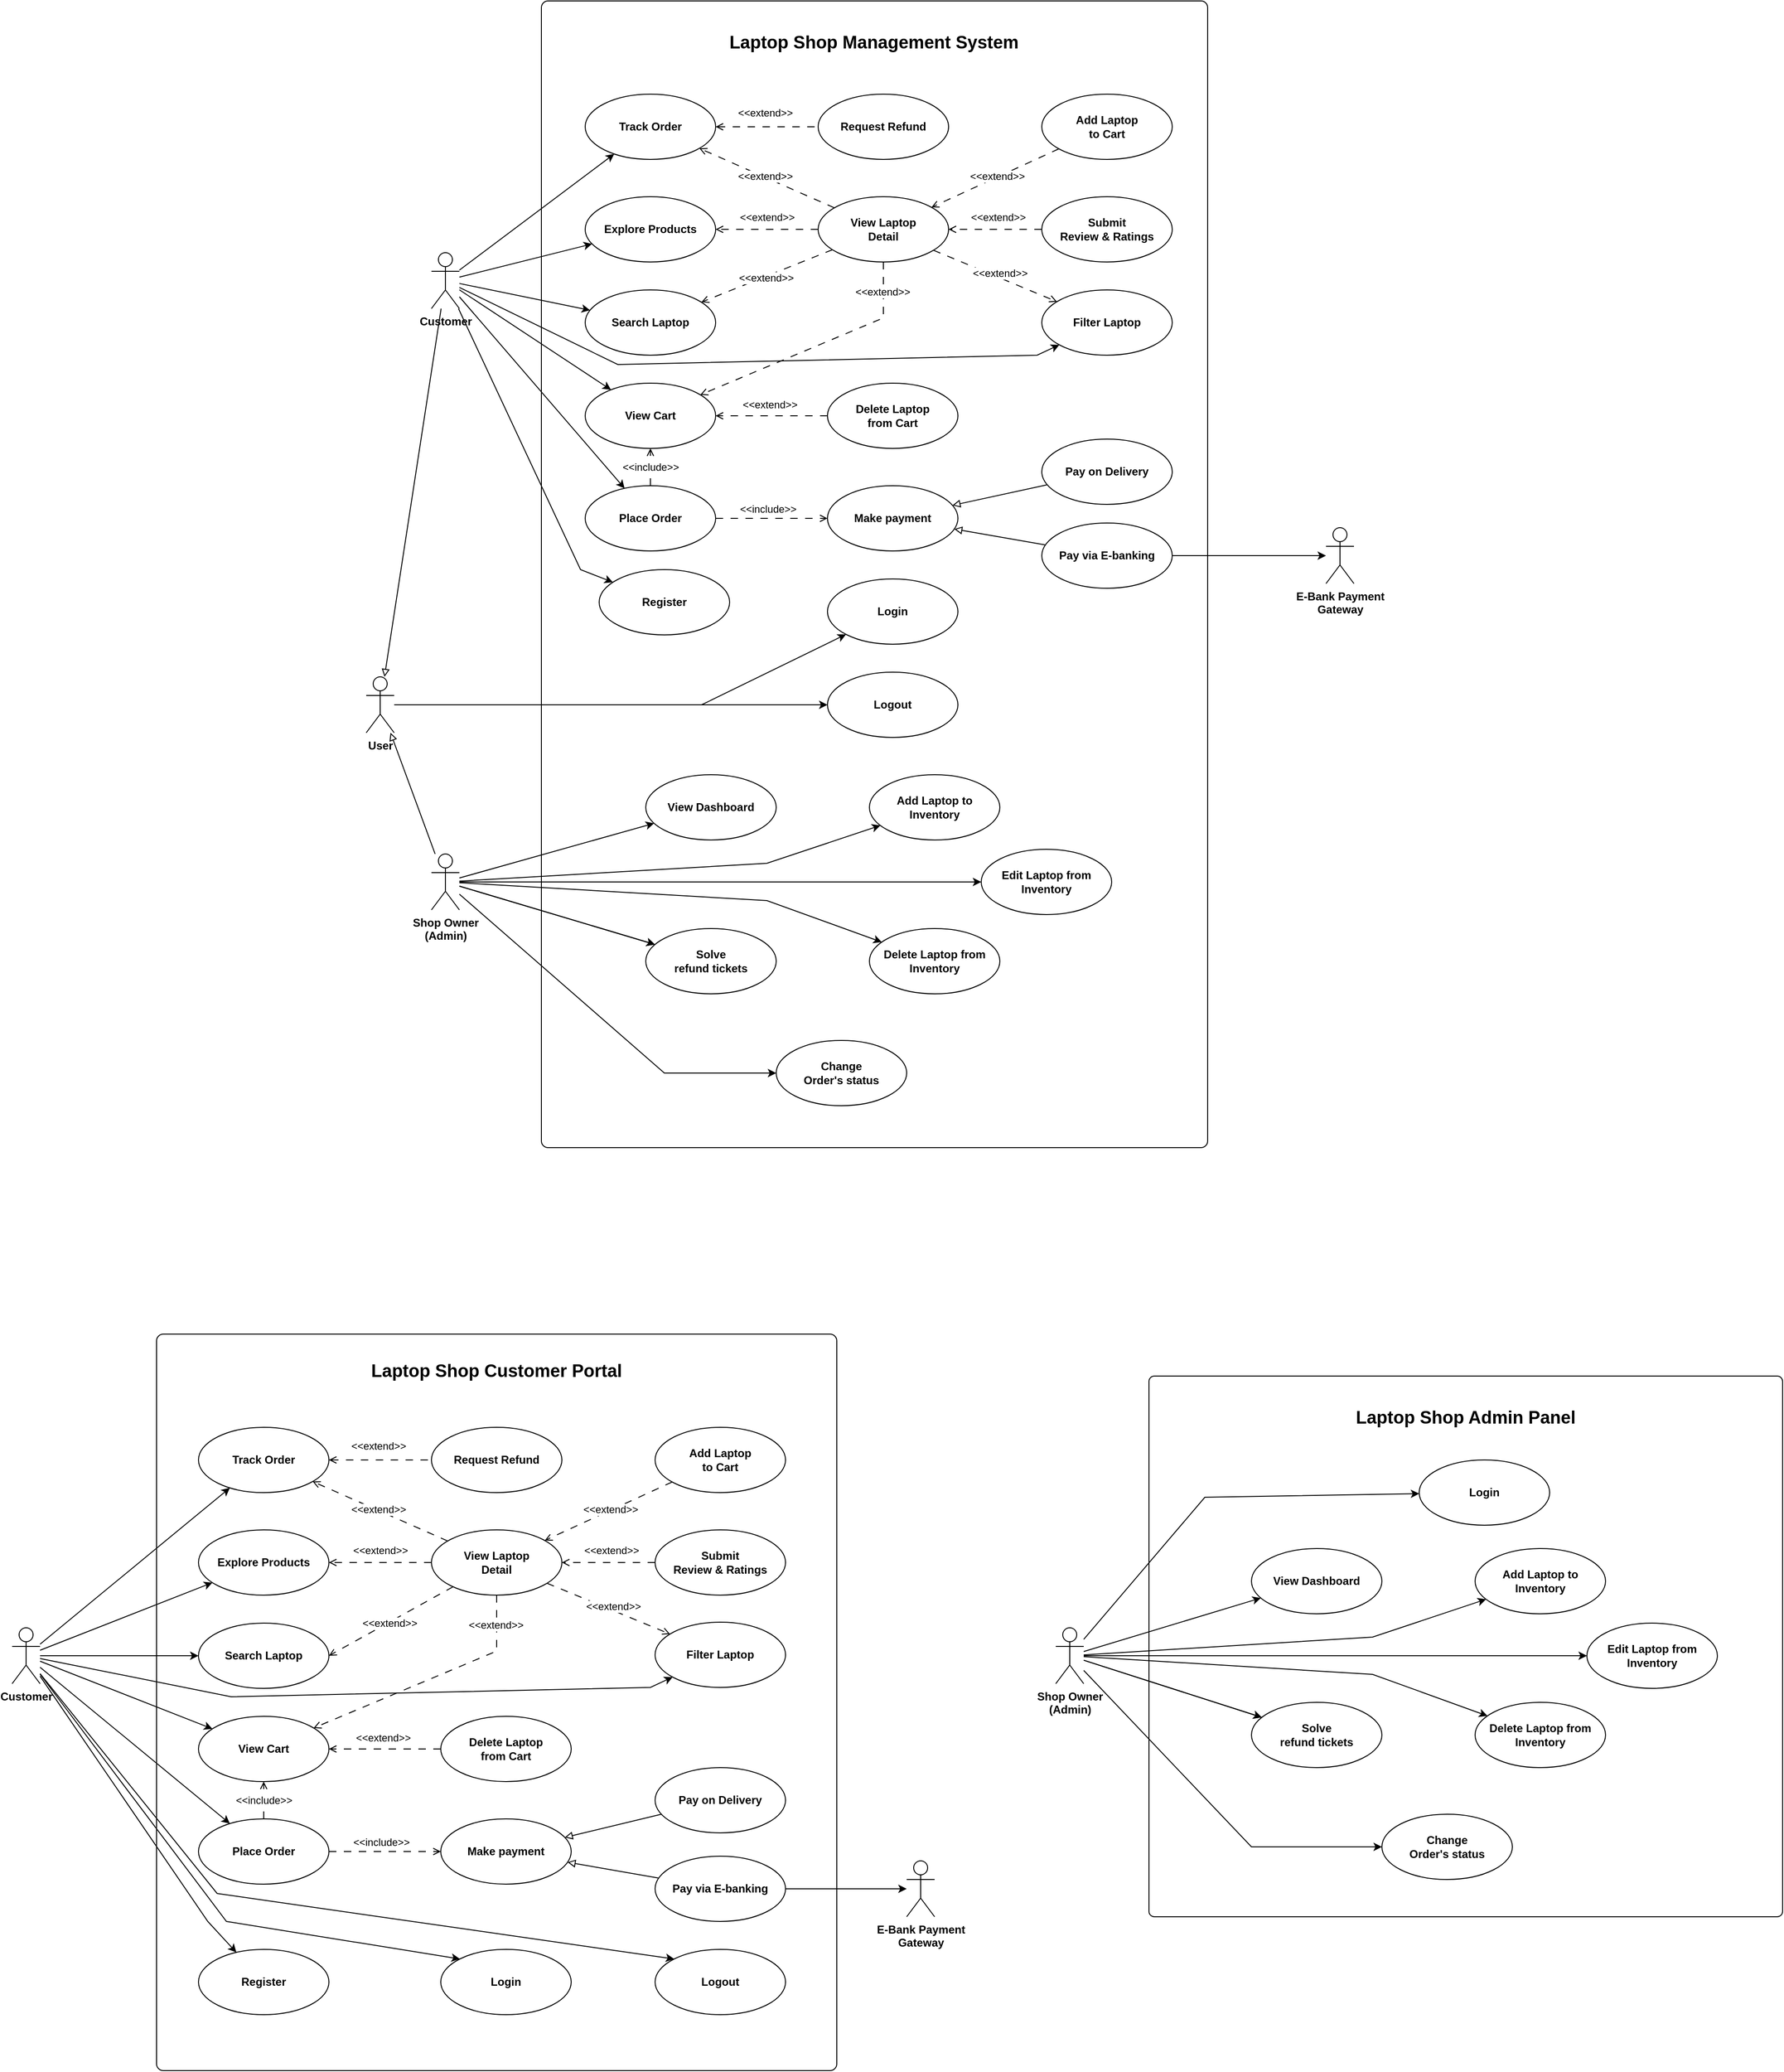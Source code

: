 <mxfile version="27.1.1">
  <diagram name="Page-1" id="epp6MeICnpgugjpacMf2">
    <mxGraphModel dx="2400" dy="1620" grid="1" gridSize="10" guides="1" tooltips="1" connect="1" arrows="1" fold="1" page="1" pageScale="1" pageWidth="850" pageHeight="1100" math="0" shadow="0">
      <root>
        <mxCell id="0" />
        <mxCell id="1" parent="0" />
        <mxCell id="AUuvuJSWGTRibqquBpfd-69" value="" style="rounded=1;whiteSpace=wrap;html=1;arcSize=1;" parent="1" vertex="1">
          <mxGeometry x="918" y="100" width="715" height="1230" as="geometry" />
        </mxCell>
        <mxCell id="AUuvuJSWGTRibqquBpfd-8" value="&lt;div&gt;Explore Products&lt;/div&gt;" style="ellipse;whiteSpace=wrap;html=1;fontStyle=1" parent="1" vertex="1">
          <mxGeometry x="965" y="310" width="140" height="70" as="geometry" />
        </mxCell>
        <mxCell id="AUuvuJSWGTRibqquBpfd-9" value="&lt;div&gt;Search Laptop&lt;/div&gt;" style="ellipse;whiteSpace=wrap;html=1;fontStyle=1" parent="1" vertex="1">
          <mxGeometry x="965" y="410" width="140" height="70" as="geometry" />
        </mxCell>
        <mxCell id="AUuvuJSWGTRibqquBpfd-10" value="&lt;div&gt;View Cart&lt;/div&gt;" style="ellipse;whiteSpace=wrap;html=1;fontStyle=1" parent="1" vertex="1">
          <mxGeometry x="965" y="510" width="140" height="70" as="geometry" />
        </mxCell>
        <mxCell id="AUuvuJSWGTRibqquBpfd-37" style="rounded=0;orthogonalLoop=1;jettySize=auto;html=1;dashed=1;dashPattern=8 8;endArrow=open;endFill=0;" parent="1" source="AUuvuJSWGTRibqquBpfd-11" target="AUuvuJSWGTRibqquBpfd-10" edge="1">
          <mxGeometry relative="1" as="geometry">
            <Array as="points" />
          </mxGeometry>
        </mxCell>
        <mxCell id="AUuvuJSWGTRibqquBpfd-38" value="&amp;lt;&amp;lt;include&amp;gt;&amp;gt;" style="edgeLabel;html=1;align=center;verticalAlign=middle;resizable=0;points=[];" parent="AUuvuJSWGTRibqquBpfd-37" connectable="0" vertex="1">
          <mxGeometry x="-0.104" relative="1" as="geometry">
            <mxPoint y="-2" as="offset" />
          </mxGeometry>
        </mxCell>
        <mxCell id="rnq4UpqXoWUUg5CZDZno-6" style="edgeStyle=orthogonalEdgeStyle;rounded=0;orthogonalLoop=1;jettySize=auto;html=1;endArrow=open;endFill=0;dashed=1;dashPattern=8 8;" parent="1" source="AUuvuJSWGTRibqquBpfd-11" target="rnq4UpqXoWUUg5CZDZno-5" edge="1">
          <mxGeometry relative="1" as="geometry" />
        </mxCell>
        <mxCell id="rnq4UpqXoWUUg5CZDZno-7" value="&amp;lt;&amp;lt;include&amp;gt;&amp;gt;" style="edgeLabel;html=1;align=center;verticalAlign=middle;resizable=0;points=[];" parent="rnq4UpqXoWUUg5CZDZno-6" vertex="1" connectable="0">
          <mxGeometry x="-0.177" y="-3" relative="1" as="geometry">
            <mxPoint x="6" y="-13" as="offset" />
          </mxGeometry>
        </mxCell>
        <mxCell id="AUuvuJSWGTRibqquBpfd-11" value="Place Order" style="ellipse;whiteSpace=wrap;html=1;fontStyle=1" parent="1" vertex="1">
          <mxGeometry x="965" y="620" width="140" height="70" as="geometry" />
        </mxCell>
        <mxCell id="L0Vu2dLtuKGxXNF1MH6C-1" style="rounded=0;orthogonalLoop=1;jettySize=auto;html=1;endArrow=none;endFill=0;dashed=1;dashPattern=8 8;startArrow=open;startFill=0;" parent="1" source="AUuvuJSWGTRibqquBpfd-12" target="AUuvuJSWGTRibqquBpfd-15" edge="1">
          <mxGeometry relative="1" as="geometry" />
        </mxCell>
        <mxCell id="L0Vu2dLtuKGxXNF1MH6C-2" value="&amp;lt;&amp;lt;extend&amp;gt;&amp;gt;" style="edgeLabel;html=1;align=center;verticalAlign=middle;resizable=0;points=[];" parent="L0Vu2dLtuKGxXNF1MH6C-1" connectable="0" vertex="1">
          <mxGeometry x="-0.035" y="1" relative="1" as="geometry">
            <mxPoint y="-14" as="offset" />
          </mxGeometry>
        </mxCell>
        <mxCell id="AUuvuJSWGTRibqquBpfd-12" value="Track Order" style="ellipse;whiteSpace=wrap;html=1;fontStyle=1" parent="1" vertex="1">
          <mxGeometry x="965" y="200" width="140" height="70" as="geometry" />
        </mxCell>
        <mxCell id="AUuvuJSWGTRibqquBpfd-26" style="rounded=0;orthogonalLoop=1;jettySize=auto;html=1;" parent="1" source="AUuvuJSWGTRibqquBpfd-14" target="AUuvuJSWGTRibqquBpfd-8" edge="1">
          <mxGeometry relative="1" as="geometry" />
        </mxCell>
        <mxCell id="AUuvuJSWGTRibqquBpfd-27" style="rounded=0;orthogonalLoop=1;jettySize=auto;html=1;" parent="1" source="AUuvuJSWGTRibqquBpfd-14" target="AUuvuJSWGTRibqquBpfd-9" edge="1">
          <mxGeometry relative="1" as="geometry" />
        </mxCell>
        <mxCell id="AUuvuJSWGTRibqquBpfd-28" style="rounded=0;orthogonalLoop=1;jettySize=auto;html=1;" parent="1" source="AUuvuJSWGTRibqquBpfd-14" target="AUuvuJSWGTRibqquBpfd-10" edge="1">
          <mxGeometry relative="1" as="geometry">
            <mxPoint x="805" y="580" as="sourcePoint" />
          </mxGeometry>
        </mxCell>
        <mxCell id="AUuvuJSWGTRibqquBpfd-29" style="rounded=0;orthogonalLoop=1;jettySize=auto;html=1;" parent="1" source="AUuvuJSWGTRibqquBpfd-14" target="AUuvuJSWGTRibqquBpfd-12" edge="1">
          <mxGeometry relative="1" as="geometry" />
        </mxCell>
        <mxCell id="AUuvuJSWGTRibqquBpfd-34" style="rounded=0;orthogonalLoop=1;jettySize=auto;html=1;" parent="1" source="AUuvuJSWGTRibqquBpfd-14" target="AUuvuJSWGTRibqquBpfd-11" edge="1">
          <mxGeometry relative="1" as="geometry" />
        </mxCell>
        <mxCell id="Xy2YOfLfvF2AmTld56GU-25" style="rounded=0;orthogonalLoop=1;jettySize=auto;html=1;endArrow=block;endFill=0;" parent="1" source="AUuvuJSWGTRibqquBpfd-14" target="Xy2YOfLfvF2AmTld56GU-20" edge="1">
          <mxGeometry relative="1" as="geometry">
            <mxPoint x="750" y="724" as="targetPoint" />
          </mxGeometry>
        </mxCell>
        <mxCell id="Ml2OsK-UlSKUIhV8GZh7-4" style="rounded=0;orthogonalLoop=1;jettySize=auto;html=1;" parent="1" source="AUuvuJSWGTRibqquBpfd-14" target="Ml2OsK-UlSKUIhV8GZh7-3" edge="1">
          <mxGeometry relative="1" as="geometry">
            <Array as="points">
              <mxPoint x="1000" y="490" />
              <mxPoint x="1450" y="480" />
            </Array>
          </mxGeometry>
        </mxCell>
        <mxCell id="wD6fBDxOJR3Nq4SUzXhT-2" style="rounded=0;orthogonalLoop=1;jettySize=auto;html=1;" parent="1" source="AUuvuJSWGTRibqquBpfd-14" target="wD6fBDxOJR3Nq4SUzXhT-1" edge="1">
          <mxGeometry relative="1" as="geometry">
            <Array as="points">
              <mxPoint x="960" y="710" />
            </Array>
          </mxGeometry>
        </mxCell>
        <mxCell id="AUuvuJSWGTRibqquBpfd-14" value="&lt;b&gt;Customer&lt;/b&gt;" style="shape=umlActor;verticalLabelPosition=bottom;verticalAlign=top;html=1;outlineConnect=0;" parent="1" vertex="1">
          <mxGeometry x="800" y="370" width="30" height="60" as="geometry" />
        </mxCell>
        <mxCell id="AUuvuJSWGTRibqquBpfd-15" value="Request Refund" style="ellipse;whiteSpace=wrap;html=1;fontStyle=1" parent="1" vertex="1">
          <mxGeometry x="1215" y="200" width="140" height="70" as="geometry" />
        </mxCell>
        <mxCell id="AUuvuJSWGTRibqquBpfd-17" value="&lt;div&gt;Login&lt;/div&gt;" style="ellipse;whiteSpace=wrap;html=1;fontStyle=1" parent="1" vertex="1">
          <mxGeometry x="1225" y="720" width="140" height="70" as="geometry" />
        </mxCell>
        <mxCell id="AUuvuJSWGTRibqquBpfd-72" value="&lt;strong data-end=&quot;346&quot; data-start=&quot;313&quot;&gt;Laptop Shop Management System&lt;/strong&gt;" style="text;html=1;align=center;verticalAlign=middle;whiteSpace=wrap;rounded=0;fontStyle=1;fontSize=19;" parent="1" vertex="1">
          <mxGeometry x="1080" y="130" width="390" height="30" as="geometry" />
        </mxCell>
        <mxCell id="omvg_EmETwAM50VuNWnh-7" style="edgeStyle=none;curved=1;rounded=0;orthogonalLoop=1;jettySize=auto;html=1;exitX=0.5;exitY=0;exitDx=0;exitDy=0;fontSize=12;startSize=8;endSize=8;" parent="1" edge="1">
          <mxGeometry relative="1" as="geometry">
            <mxPoint x="1525" y="510" as="sourcePoint" />
            <mxPoint x="1525" y="510" as="targetPoint" />
          </mxGeometry>
        </mxCell>
        <mxCell id="L0Vu2dLtuKGxXNF1MH6C-13" style="rounded=0;orthogonalLoop=1;jettySize=auto;html=1;dashed=1;dashPattern=8 8;endArrow=open;endFill=0;" parent="1" source="L0Vu2dLtuKGxXNF1MH6C-12" target="AUuvuJSWGTRibqquBpfd-8" edge="1">
          <mxGeometry relative="1" as="geometry" />
        </mxCell>
        <mxCell id="L0Vu2dLtuKGxXNF1MH6C-15" value="&amp;lt;&amp;lt;extend&amp;gt;&amp;gt;" style="edgeLabel;html=1;align=center;verticalAlign=middle;resizable=0;points=[];" parent="L0Vu2dLtuKGxXNF1MH6C-13" connectable="0" vertex="1">
          <mxGeometry x="0.03" y="3" relative="1" as="geometry">
            <mxPoint x="1" y="-16" as="offset" />
          </mxGeometry>
        </mxCell>
        <mxCell id="L0Vu2dLtuKGxXNF1MH6C-14" style="rounded=0;orthogonalLoop=1;jettySize=auto;html=1;dashed=1;dashPattern=8 8;endArrow=open;endFill=0;" parent="1" source="L0Vu2dLtuKGxXNF1MH6C-12" target="AUuvuJSWGTRibqquBpfd-9" edge="1">
          <mxGeometry relative="1" as="geometry">
            <mxPoint x="1105" y="445" as="targetPoint" />
          </mxGeometry>
        </mxCell>
        <mxCell id="L0Vu2dLtuKGxXNF1MH6C-17" value="&amp;lt;&amp;lt;extend&amp;gt;&amp;gt;" style="edgeLabel;html=1;align=center;verticalAlign=middle;resizable=0;points=[];" parent="L0Vu2dLtuKGxXNF1MH6C-14" connectable="0" vertex="1">
          <mxGeometry x="-0.039" y="-7" relative="1" as="geometry">
            <mxPoint x="-1" y="9" as="offset" />
          </mxGeometry>
        </mxCell>
        <mxCell id="wX9qZOOwwHoZyqsNYJGV-17" style="rounded=0;orthogonalLoop=1;jettySize=auto;html=1;dashed=1;dashPattern=8 8;endArrow=open;endFill=0;" parent="1" source="L0Vu2dLtuKGxXNF1MH6C-12" target="AUuvuJSWGTRibqquBpfd-10" edge="1">
          <mxGeometry relative="1" as="geometry">
            <Array as="points">
              <mxPoint x="1285" y="440" />
            </Array>
          </mxGeometry>
        </mxCell>
        <mxCell id="wX9qZOOwwHoZyqsNYJGV-18" value="&amp;lt;&amp;lt;extend&amp;gt;&amp;gt;" style="edgeLabel;html=1;align=center;verticalAlign=middle;resizable=0;points=[];" parent="wX9qZOOwwHoZyqsNYJGV-17" vertex="1" connectable="0">
          <mxGeometry x="-0.723" y="-1" relative="1" as="geometry">
            <mxPoint y="-6" as="offset" />
          </mxGeometry>
        </mxCell>
        <mxCell id="wX9qZOOwwHoZyqsNYJGV-19" style="rounded=0;orthogonalLoop=1;jettySize=auto;html=1;dashed=1;dashPattern=8 8;endArrow=open;endFill=0;" parent="1" source="L0Vu2dLtuKGxXNF1MH6C-12" target="AUuvuJSWGTRibqquBpfd-12" edge="1">
          <mxGeometry relative="1" as="geometry" />
        </mxCell>
        <mxCell id="wX9qZOOwwHoZyqsNYJGV-20" value="&amp;lt;&amp;lt;extend&amp;gt;&amp;gt;" style="edgeLabel;html=1;align=center;verticalAlign=middle;resizable=0;points=[];" parent="wX9qZOOwwHoZyqsNYJGV-19" vertex="1" connectable="0">
          <mxGeometry x="0.113" relative="1" as="geometry">
            <mxPoint x="6" y="1" as="offset" />
          </mxGeometry>
        </mxCell>
        <mxCell id="Ml2OsK-UlSKUIhV8GZh7-5" style="rounded=0;orthogonalLoop=1;jettySize=auto;html=1;dashed=1;dashPattern=8 8;endArrow=open;endFill=0;" parent="1" source="L0Vu2dLtuKGxXNF1MH6C-12" target="Ml2OsK-UlSKUIhV8GZh7-3" edge="1">
          <mxGeometry relative="1" as="geometry" />
        </mxCell>
        <mxCell id="Ml2OsK-UlSKUIhV8GZh7-6" value="&amp;lt;&amp;lt;extend&amp;gt;&amp;gt;" style="edgeLabel;html=1;align=center;verticalAlign=middle;resizable=0;points=[];" parent="Ml2OsK-UlSKUIhV8GZh7-5" vertex="1" connectable="0">
          <mxGeometry x="-0.149" y="-1" relative="1" as="geometry">
            <mxPoint x="15" as="offset" />
          </mxGeometry>
        </mxCell>
        <mxCell id="L0Vu2dLtuKGxXNF1MH6C-12" value="&lt;div&gt;View Laptop&lt;/div&gt;&lt;div&gt;Detail&lt;/div&gt;" style="ellipse;whiteSpace=wrap;html=1;fontStyle=1" parent="1" vertex="1">
          <mxGeometry x="1215" y="310" width="140" height="70" as="geometry" />
        </mxCell>
        <mxCell id="L0Vu2dLtuKGxXNF1MH6C-19" style="rounded=0;orthogonalLoop=1;jettySize=auto;html=1;dashed=1;dashPattern=8 8;endArrow=open;endFill=0;" parent="1" source="L0Vu2dLtuKGxXNF1MH6C-18" target="L0Vu2dLtuKGxXNF1MH6C-12" edge="1">
          <mxGeometry relative="1" as="geometry" />
        </mxCell>
        <mxCell id="L0Vu2dLtuKGxXNF1MH6C-20" value="&lt;div&gt;&amp;lt;&amp;lt;extend&amp;gt;&amp;gt;&lt;/div&gt;" style="edgeLabel;html=1;align=center;verticalAlign=middle;resizable=0;points=[];" parent="L0Vu2dLtuKGxXNF1MH6C-19" connectable="0" vertex="1">
          <mxGeometry x="-0.054" y="-1" relative="1" as="geometry">
            <mxPoint y="-12" as="offset" />
          </mxGeometry>
        </mxCell>
        <mxCell id="L0Vu2dLtuKGxXNF1MH6C-18" value="&lt;div&gt;Submit&lt;/div&gt;&lt;div&gt;Review &amp;amp; Ratings&lt;/div&gt;" style="ellipse;whiteSpace=wrap;html=1;fontStyle=1" parent="1" vertex="1">
          <mxGeometry x="1455" y="310" width="140" height="70" as="geometry" />
        </mxCell>
        <mxCell id="wX9qZOOwwHoZyqsNYJGV-2" style="rounded=0;orthogonalLoop=1;jettySize=auto;html=1;dashed=1;dashPattern=8 8;endArrow=open;endFill=0;" parent="1" source="wX9qZOOwwHoZyqsNYJGV-1" target="L0Vu2dLtuKGxXNF1MH6C-12" edge="1">
          <mxGeometry relative="1" as="geometry" />
        </mxCell>
        <mxCell id="wX9qZOOwwHoZyqsNYJGV-3" value="&amp;lt;&amp;lt;extend&amp;gt;&amp;gt;" style="edgeLabel;html=1;align=center;verticalAlign=middle;resizable=0;points=[];" parent="wX9qZOOwwHoZyqsNYJGV-2" vertex="1" connectable="0">
          <mxGeometry x="-0.038" y="-1" relative="1" as="geometry">
            <mxPoint as="offset" />
          </mxGeometry>
        </mxCell>
        <mxCell id="wX9qZOOwwHoZyqsNYJGV-1" value="&lt;div&gt;Add Laptop&lt;/div&gt;&lt;div&gt;to Cart&lt;/div&gt;" style="ellipse;whiteSpace=wrap;html=1;fontStyle=1" parent="1" vertex="1">
          <mxGeometry x="1455" y="200" width="140" height="70" as="geometry" />
        </mxCell>
        <mxCell id="wX9qZOOwwHoZyqsNYJGV-5" style="rounded=0;orthogonalLoop=1;jettySize=auto;html=1;dashed=1;dashPattern=8 8;endArrow=open;endFill=0;" parent="1" source="wX9qZOOwwHoZyqsNYJGV-4" target="AUuvuJSWGTRibqquBpfd-10" edge="1">
          <mxGeometry relative="1" as="geometry" />
        </mxCell>
        <mxCell id="wX9qZOOwwHoZyqsNYJGV-8" value="&amp;lt;&amp;lt;extend&amp;gt;&amp;gt;" style="edgeLabel;html=1;align=center;verticalAlign=middle;resizable=0;points=[];" parent="wX9qZOOwwHoZyqsNYJGV-5" vertex="1" connectable="0">
          <mxGeometry x="0.159" y="-1" relative="1" as="geometry">
            <mxPoint x="7" y="-11" as="offset" />
          </mxGeometry>
        </mxCell>
        <mxCell id="wX9qZOOwwHoZyqsNYJGV-4" value="Delete Laptop&lt;div&gt;from Cart&lt;/div&gt;" style="ellipse;whiteSpace=wrap;html=1;fontStyle=1" parent="1" vertex="1">
          <mxGeometry x="1225" y="510" width="140" height="70" as="geometry" />
        </mxCell>
        <mxCell id="Xy2YOfLfvF2AmTld56GU-2" style="rounded=0;orthogonalLoop=1;jettySize=auto;html=1;" parent="1" source="Xy2YOfLfvF2AmTld56GU-9" target="Xy2YOfLfvF2AmTld56GU-11" edge="1">
          <mxGeometry relative="1" as="geometry">
            <Array as="points">
              <mxPoint x="1160" y="1025" />
            </Array>
          </mxGeometry>
        </mxCell>
        <mxCell id="Xy2YOfLfvF2AmTld56GU-3" style="rounded=0;orthogonalLoop=1;jettySize=auto;html=1;" parent="1" source="Xy2YOfLfvF2AmTld56GU-9" target="Xy2YOfLfvF2AmTld56GU-13" edge="1">
          <mxGeometry relative="1" as="geometry" />
        </mxCell>
        <mxCell id="Xy2YOfLfvF2AmTld56GU-4" style="rounded=0;orthogonalLoop=1;jettySize=auto;html=1;" parent="1" source="Xy2YOfLfvF2AmTld56GU-9" target="Xy2YOfLfvF2AmTld56GU-15" edge="1">
          <mxGeometry relative="1" as="geometry" />
        </mxCell>
        <mxCell id="Xy2YOfLfvF2AmTld56GU-5" style="rounded=0;orthogonalLoop=1;jettySize=auto;html=1;" parent="1" source="Xy2YOfLfvF2AmTld56GU-9" target="Xy2YOfLfvF2AmTld56GU-16" edge="1">
          <mxGeometry relative="1" as="geometry" />
        </mxCell>
        <mxCell id="Xy2YOfLfvF2AmTld56GU-6" style="rounded=0;orthogonalLoop=1;jettySize=auto;html=1;" parent="1" source="Xy2YOfLfvF2AmTld56GU-9" target="Xy2YOfLfvF2AmTld56GU-17" edge="1">
          <mxGeometry relative="1" as="geometry">
            <mxPoint x="850" y="1046" as="sourcePoint" />
            <Array as="points">
              <mxPoint x="1160" y="1065" />
            </Array>
          </mxGeometry>
        </mxCell>
        <mxCell id="Xy2YOfLfvF2AmTld56GU-8" style="rounded=0;orthogonalLoop=1;jettySize=auto;html=1;" parent="1" source="Xy2YOfLfvF2AmTld56GU-9" target="Xy2YOfLfvF2AmTld56GU-12" edge="1">
          <mxGeometry relative="1" as="geometry">
            <Array as="points">
              <mxPoint x="1050" y="1250" />
            </Array>
          </mxGeometry>
        </mxCell>
        <mxCell id="Xy2YOfLfvF2AmTld56GU-26" style="rounded=0;orthogonalLoop=1;jettySize=auto;html=1;endArrow=block;endFill=0;" parent="1" source="Xy2YOfLfvF2AmTld56GU-9" target="Xy2YOfLfvF2AmTld56GU-20" edge="1">
          <mxGeometry relative="1" as="geometry" />
        </mxCell>
        <mxCell id="Xy2YOfLfvF2AmTld56GU-9" value="&lt;div&gt;&lt;strong data-end=&quot;55&quot; data-start=&quot;33&quot;&gt;Shop Owner&lt;/strong&gt;&lt;/div&gt;&lt;div&gt;&lt;strong data-end=&quot;55&quot; data-start=&quot;33&quot;&gt;(Admin)&lt;/strong&gt;&lt;/div&gt;" style="shape=umlActor;verticalLabelPosition=bottom;verticalAlign=top;html=1;outlineConnect=0;" parent="1" vertex="1">
          <mxGeometry x="800" y="1015" width="30" height="60" as="geometry" />
        </mxCell>
        <mxCell id="Xy2YOfLfvF2AmTld56GU-11" value="Add Laptop to Inventory" style="ellipse;whiteSpace=wrap;html=1;fontStyle=1" parent="1" vertex="1">
          <mxGeometry x="1270" y="930" width="140" height="70" as="geometry" />
        </mxCell>
        <mxCell id="Xy2YOfLfvF2AmTld56GU-12" value="&lt;div&gt;Change&lt;/div&gt;&lt;div&gt;Order&#39;s status&lt;/div&gt;" style="ellipse;whiteSpace=wrap;html=1;fontStyle=1" parent="1" vertex="1">
          <mxGeometry x="1170" y="1215" width="140" height="70" as="geometry" />
        </mxCell>
        <mxCell id="Xy2YOfLfvF2AmTld56GU-13" value="View Dashboard" style="ellipse;whiteSpace=wrap;html=1;fontStyle=1" parent="1" vertex="1">
          <mxGeometry x="1030" y="930" width="140" height="70" as="geometry" />
        </mxCell>
        <mxCell id="Xy2YOfLfvF2AmTld56GU-14" value="" style="rounded=0;orthogonalLoop=1;jettySize=auto;html=1;" parent="1" source="Xy2YOfLfvF2AmTld56GU-9" target="Xy2YOfLfvF2AmTld56GU-15" edge="1">
          <mxGeometry relative="1" as="geometry">
            <mxPoint x="850" y="1048" as="sourcePoint" />
            <mxPoint x="1196" y="1126" as="targetPoint" />
          </mxGeometry>
        </mxCell>
        <mxCell id="Xy2YOfLfvF2AmTld56GU-15" value="&lt;div&gt;Solve&lt;/div&gt;&lt;div&gt;refund tickets&lt;/div&gt;" style="ellipse;whiteSpace=wrap;html=1;fontStyle=1" parent="1" vertex="1">
          <mxGeometry x="1030" y="1095" width="140" height="70" as="geometry" />
        </mxCell>
        <mxCell id="Xy2YOfLfvF2AmTld56GU-16" value="Edit Laptop from Inventory" style="ellipse;whiteSpace=wrap;html=1;fontStyle=1" parent="1" vertex="1">
          <mxGeometry x="1390" y="1010" width="140" height="70" as="geometry" />
        </mxCell>
        <mxCell id="Xy2YOfLfvF2AmTld56GU-17" value="Delete Laptop from Inventory" style="ellipse;whiteSpace=wrap;html=1;fontStyle=1" parent="1" vertex="1">
          <mxGeometry x="1270" y="1095" width="140" height="70" as="geometry" />
        </mxCell>
        <mxCell id="Xy2YOfLfvF2AmTld56GU-30" style="rounded=0;orthogonalLoop=1;jettySize=auto;html=1;" parent="1" source="Xy2YOfLfvF2AmTld56GU-20" target="AUuvuJSWGTRibqquBpfd-17" edge="1">
          <mxGeometry relative="1" as="geometry">
            <Array as="points">
              <mxPoint x="1090" y="855" />
            </Array>
          </mxGeometry>
        </mxCell>
        <mxCell id="rnq4UpqXoWUUg5CZDZno-4" style="rounded=0;orthogonalLoop=1;jettySize=auto;html=1;" parent="1" source="Xy2YOfLfvF2AmTld56GU-20" target="rnq4UpqXoWUUg5CZDZno-3" edge="1">
          <mxGeometry relative="1" as="geometry">
            <Array as="points" />
          </mxGeometry>
        </mxCell>
        <mxCell id="Xy2YOfLfvF2AmTld56GU-20" value="&lt;b&gt;User&lt;/b&gt;" style="shape=umlActor;verticalLabelPosition=bottom;verticalAlign=top;html=1;outlineConnect=0;" parent="1" vertex="1">
          <mxGeometry x="730" y="825" width="30" height="60" as="geometry" />
        </mxCell>
        <mxCell id="Ml2OsK-UlSKUIhV8GZh7-3" value="Filter Laptop" style="ellipse;whiteSpace=wrap;html=1;fontStyle=1" parent="1" vertex="1">
          <mxGeometry x="1455" y="410" width="140" height="70" as="geometry" />
        </mxCell>
        <mxCell id="wD6fBDxOJR3Nq4SUzXhT-1" value="Register" style="ellipse;whiteSpace=wrap;html=1;fontStyle=1" parent="1" vertex="1">
          <mxGeometry x="980" y="710" width="140" height="70" as="geometry" />
        </mxCell>
        <mxCell id="L0Vu2dLtuKGxXNF1MH6C-61" value="" style="rounded=1;whiteSpace=wrap;html=1;arcSize=1;container=0;" parent="1" vertex="1">
          <mxGeometry x="505" y="1530" width="730" height="790" as="geometry" />
        </mxCell>
        <mxCell id="wX9qZOOwwHoZyqsNYJGV-24" value="&lt;div&gt;Explore Products&lt;/div&gt;" style="ellipse;whiteSpace=wrap;html=1;fontStyle=1;container=0;" parent="1" vertex="1">
          <mxGeometry x="550" y="1740" width="140" height="70" as="geometry" />
        </mxCell>
        <mxCell id="wX9qZOOwwHoZyqsNYJGV-25" value="&lt;div&gt;Search Laptop&lt;/div&gt;" style="ellipse;whiteSpace=wrap;html=1;fontStyle=1;container=0;" parent="1" vertex="1">
          <mxGeometry x="550" y="1840" width="140" height="70" as="geometry" />
        </mxCell>
        <mxCell id="wX9qZOOwwHoZyqsNYJGV-26" value="&lt;div&gt;View Cart&lt;/div&gt;" style="ellipse;whiteSpace=wrap;html=1;fontStyle=1;container=0;" parent="1" vertex="1">
          <mxGeometry x="550" y="1940" width="140" height="70" as="geometry" />
        </mxCell>
        <mxCell id="wX9qZOOwwHoZyqsNYJGV-27" style="rounded=0;orthogonalLoop=1;jettySize=auto;html=1;dashed=1;dashPattern=8 8;endArrow=open;endFill=0;" parent="1" source="wX9qZOOwwHoZyqsNYJGV-29" target="wX9qZOOwwHoZyqsNYJGV-26" edge="1">
          <mxGeometry relative="1" as="geometry">
            <Array as="points" />
          </mxGeometry>
        </mxCell>
        <mxCell id="wX9qZOOwwHoZyqsNYJGV-28" value="&amp;lt;&amp;lt;include&amp;gt;&amp;gt;" style="edgeLabel;html=1;align=center;verticalAlign=middle;resizable=0;points=[];container=0;" parent="wX9qZOOwwHoZyqsNYJGV-27" connectable="0" vertex="1">
          <mxGeometry x="-0.104" relative="1" as="geometry">
            <mxPoint y="-2" as="offset" />
          </mxGeometry>
        </mxCell>
        <mxCell id="wX9qZOOwwHoZyqsNYJGV-29" value="Place Order" style="ellipse;whiteSpace=wrap;html=1;fontStyle=1;container=0;" parent="1" vertex="1">
          <mxGeometry x="550" y="2050" width="140" height="70" as="geometry" />
        </mxCell>
        <mxCell id="wX9qZOOwwHoZyqsNYJGV-30" style="rounded=0;orthogonalLoop=1;jettySize=auto;html=1;endArrow=none;endFill=0;dashed=1;dashPattern=8 8;startArrow=open;startFill=0;" parent="1" source="wX9qZOOwwHoZyqsNYJGV-32" target="wX9qZOOwwHoZyqsNYJGV-40" edge="1">
          <mxGeometry relative="1" as="geometry" />
        </mxCell>
        <mxCell id="wX9qZOOwwHoZyqsNYJGV-31" value="&amp;lt;&amp;lt;extend&amp;gt;&amp;gt;" style="edgeLabel;html=1;align=center;verticalAlign=middle;resizable=0;points=[];container=0;" parent="wX9qZOOwwHoZyqsNYJGV-30" connectable="0" vertex="1">
          <mxGeometry x="-0.035" y="1" relative="1" as="geometry">
            <mxPoint y="-14" as="offset" />
          </mxGeometry>
        </mxCell>
        <mxCell id="wX9qZOOwwHoZyqsNYJGV-32" value="Track Order" style="ellipse;whiteSpace=wrap;html=1;fontStyle=1;container=0;" parent="1" vertex="1">
          <mxGeometry x="550" y="1630" width="140" height="70" as="geometry" />
        </mxCell>
        <mxCell id="wX9qZOOwwHoZyqsNYJGV-33" style="rounded=0;orthogonalLoop=1;jettySize=auto;html=1;entryX=0;entryY=0;entryDx=0;entryDy=0;" parent="1" source="wX9qZOOwwHoZyqsNYJGV-39" target="wX9qZOOwwHoZyqsNYJGV-41" edge="1">
          <mxGeometry relative="1" as="geometry">
            <Array as="points">
              <mxPoint x="580" y="2160" />
            </Array>
          </mxGeometry>
        </mxCell>
        <mxCell id="wX9qZOOwwHoZyqsNYJGV-34" style="rounded=0;orthogonalLoop=1;jettySize=auto;html=1;" parent="1" source="wX9qZOOwwHoZyqsNYJGV-39" target="wX9qZOOwwHoZyqsNYJGV-24" edge="1">
          <mxGeometry relative="1" as="geometry" />
        </mxCell>
        <mxCell id="wX9qZOOwwHoZyqsNYJGV-35" style="rounded=0;orthogonalLoop=1;jettySize=auto;html=1;" parent="1" source="wX9qZOOwwHoZyqsNYJGV-39" target="wX9qZOOwwHoZyqsNYJGV-25" edge="1">
          <mxGeometry relative="1" as="geometry" />
        </mxCell>
        <mxCell id="wX9qZOOwwHoZyqsNYJGV-36" style="rounded=0;orthogonalLoop=1;jettySize=auto;html=1;" parent="1" source="wX9qZOOwwHoZyqsNYJGV-39" target="wX9qZOOwwHoZyqsNYJGV-26" edge="1">
          <mxGeometry relative="1" as="geometry">
            <mxPoint x="390" y="2010" as="sourcePoint" />
          </mxGeometry>
        </mxCell>
        <mxCell id="wX9qZOOwwHoZyqsNYJGV-37" style="rounded=0;orthogonalLoop=1;jettySize=auto;html=1;" parent="1" source="wX9qZOOwwHoZyqsNYJGV-39" target="wX9qZOOwwHoZyqsNYJGV-32" edge="1">
          <mxGeometry relative="1" as="geometry" />
        </mxCell>
        <mxCell id="wX9qZOOwwHoZyqsNYJGV-38" style="rounded=0;orthogonalLoop=1;jettySize=auto;html=1;" parent="1" source="wX9qZOOwwHoZyqsNYJGV-39" target="wX9qZOOwwHoZyqsNYJGV-29" edge="1">
          <mxGeometry relative="1" as="geometry" />
        </mxCell>
        <mxCell id="wD6fBDxOJR3Nq4SUzXhT-5" style="rounded=0;orthogonalLoop=1;jettySize=auto;html=1;" parent="1" source="wX9qZOOwwHoZyqsNYJGV-39" target="wD6fBDxOJR3Nq4SUzXhT-4" edge="1">
          <mxGeometry relative="1" as="geometry">
            <Array as="points">
              <mxPoint x="560" y="2160" />
            </Array>
          </mxGeometry>
        </mxCell>
        <mxCell id="rnq4UpqXoWUUg5CZDZno-21" style="rounded=0;orthogonalLoop=1;jettySize=auto;html=1;entryX=0;entryY=0;entryDx=0;entryDy=0;" parent="1" target="rnq4UpqXoWUUg5CZDZno-20" edge="1">
          <mxGeometry relative="1" as="geometry">
            <mxPoint x="380" y="1894.191" as="sourcePoint" />
            <mxPoint x="1043.592" y="2234.932" as="targetPoint" />
            <Array as="points">
              <mxPoint x="570" y="2130" />
            </Array>
          </mxGeometry>
        </mxCell>
        <mxCell id="wX9qZOOwwHoZyqsNYJGV-39" value="&lt;b&gt;Customer&lt;/b&gt;" style="shape=umlActor;verticalLabelPosition=bottom;verticalAlign=top;html=1;outlineConnect=0;container=0;" parent="1" vertex="1">
          <mxGeometry x="350" y="1845" width="30" height="60" as="geometry" />
        </mxCell>
        <mxCell id="wX9qZOOwwHoZyqsNYJGV-40" value="Request Refund" style="ellipse;whiteSpace=wrap;html=1;fontStyle=1;container=0;" parent="1" vertex="1">
          <mxGeometry x="800" y="1630" width="140" height="70" as="geometry" />
        </mxCell>
        <mxCell id="wX9qZOOwwHoZyqsNYJGV-41" value="&lt;div&gt;Login&lt;/div&gt;" style="ellipse;whiteSpace=wrap;html=1;fontStyle=1;container=0;" parent="1" vertex="1">
          <mxGeometry x="810" y="2190" width="140" height="70" as="geometry" />
        </mxCell>
        <mxCell id="wX9qZOOwwHoZyqsNYJGV-50" style="edgeStyle=none;curved=1;rounded=0;orthogonalLoop=1;jettySize=auto;html=1;exitX=0.5;exitY=0;exitDx=0;exitDy=0;fontSize=12;startSize=8;endSize=8;" parent="1" edge="1">
          <mxGeometry relative="1" as="geometry">
            <mxPoint x="1110" y="1940" as="sourcePoint" />
            <mxPoint x="1110" y="1940" as="targetPoint" />
          </mxGeometry>
        </mxCell>
        <mxCell id="wX9qZOOwwHoZyqsNYJGV-51" style="rounded=0;orthogonalLoop=1;jettySize=auto;html=1;dashed=1;dashPattern=8 8;endArrow=open;endFill=0;" parent="1" source="wX9qZOOwwHoZyqsNYJGV-59" target="wX9qZOOwwHoZyqsNYJGV-24" edge="1">
          <mxGeometry relative="1" as="geometry" />
        </mxCell>
        <mxCell id="wX9qZOOwwHoZyqsNYJGV-52" value="&amp;lt;&amp;lt;extend&amp;gt;&amp;gt;" style="edgeLabel;html=1;align=center;verticalAlign=middle;resizable=0;points=[];container=0;" parent="wX9qZOOwwHoZyqsNYJGV-51" connectable="0" vertex="1">
          <mxGeometry x="0.03" y="3" relative="1" as="geometry">
            <mxPoint x="1" y="-16" as="offset" />
          </mxGeometry>
        </mxCell>
        <mxCell id="wX9qZOOwwHoZyqsNYJGV-53" style="rounded=0;orthogonalLoop=1;jettySize=auto;html=1;entryX=1;entryY=0.5;entryDx=0;entryDy=0;dashed=1;dashPattern=8 8;endArrow=open;endFill=0;" parent="1" source="wX9qZOOwwHoZyqsNYJGV-59" target="wX9qZOOwwHoZyqsNYJGV-25" edge="1">
          <mxGeometry relative="1" as="geometry" />
        </mxCell>
        <mxCell id="wX9qZOOwwHoZyqsNYJGV-54" value="&amp;lt;&amp;lt;extend&amp;gt;&amp;gt;" style="edgeLabel;html=1;align=center;verticalAlign=middle;resizable=0;points=[];container=0;" parent="wX9qZOOwwHoZyqsNYJGV-53" connectable="0" vertex="1">
          <mxGeometry x="-0.039" y="-7" relative="1" as="geometry">
            <mxPoint x="-1" y="9" as="offset" />
          </mxGeometry>
        </mxCell>
        <mxCell id="wX9qZOOwwHoZyqsNYJGV-55" style="rounded=0;orthogonalLoop=1;jettySize=auto;html=1;dashed=1;dashPattern=8 8;endArrow=open;endFill=0;" parent="1" source="wX9qZOOwwHoZyqsNYJGV-59" target="wX9qZOOwwHoZyqsNYJGV-26" edge="1">
          <mxGeometry relative="1" as="geometry">
            <Array as="points">
              <mxPoint x="870" y="1870" />
            </Array>
          </mxGeometry>
        </mxCell>
        <mxCell id="wX9qZOOwwHoZyqsNYJGV-56" value="&amp;lt;&amp;lt;extend&amp;gt;&amp;gt;" style="edgeLabel;html=1;align=center;verticalAlign=middle;resizable=0;points=[];container=0;" parent="wX9qZOOwwHoZyqsNYJGV-55" vertex="1" connectable="0">
          <mxGeometry x="-0.723" y="-1" relative="1" as="geometry">
            <mxPoint y="-6" as="offset" />
          </mxGeometry>
        </mxCell>
        <mxCell id="wX9qZOOwwHoZyqsNYJGV-57" style="rounded=0;orthogonalLoop=1;jettySize=auto;html=1;dashed=1;dashPattern=8 8;endArrow=open;endFill=0;" parent="1" source="wX9qZOOwwHoZyqsNYJGV-59" target="wX9qZOOwwHoZyqsNYJGV-32" edge="1">
          <mxGeometry relative="1" as="geometry" />
        </mxCell>
        <mxCell id="wX9qZOOwwHoZyqsNYJGV-58" value="&amp;lt;&amp;lt;extend&amp;gt;&amp;gt;" style="edgeLabel;html=1;align=center;verticalAlign=middle;resizable=0;points=[];container=0;" parent="wX9qZOOwwHoZyqsNYJGV-57" vertex="1" connectable="0">
          <mxGeometry x="0.113" relative="1" as="geometry">
            <mxPoint x="6" y="1" as="offset" />
          </mxGeometry>
        </mxCell>
        <mxCell id="wX9qZOOwwHoZyqsNYJGV-59" value="&lt;div&gt;View Laptop&lt;/div&gt;&lt;div&gt;Detail&lt;/div&gt;" style="ellipse;whiteSpace=wrap;html=1;fontStyle=1;container=0;" parent="1" vertex="1">
          <mxGeometry x="800" y="1740" width="140" height="70" as="geometry" />
        </mxCell>
        <mxCell id="wX9qZOOwwHoZyqsNYJGV-60" style="rounded=0;orthogonalLoop=1;jettySize=auto;html=1;dashed=1;dashPattern=8 8;endArrow=open;endFill=0;" parent="1" source="wX9qZOOwwHoZyqsNYJGV-62" target="wX9qZOOwwHoZyqsNYJGV-59" edge="1">
          <mxGeometry relative="1" as="geometry" />
        </mxCell>
        <mxCell id="wX9qZOOwwHoZyqsNYJGV-61" value="&lt;div&gt;&amp;lt;&amp;lt;extend&amp;gt;&amp;gt;&lt;/div&gt;" style="edgeLabel;html=1;align=center;verticalAlign=middle;resizable=0;points=[];container=0;" parent="wX9qZOOwwHoZyqsNYJGV-60" connectable="0" vertex="1">
          <mxGeometry x="-0.054" y="-1" relative="1" as="geometry">
            <mxPoint y="-12" as="offset" />
          </mxGeometry>
        </mxCell>
        <mxCell id="wX9qZOOwwHoZyqsNYJGV-62" value="&lt;div&gt;Submit&lt;/div&gt;&lt;div&gt;Review &amp;amp; Ratings&lt;/div&gt;" style="ellipse;whiteSpace=wrap;html=1;fontStyle=1;container=0;" parent="1" vertex="1">
          <mxGeometry x="1040" y="1740" width="140" height="70" as="geometry" />
        </mxCell>
        <mxCell id="wX9qZOOwwHoZyqsNYJGV-63" style="rounded=0;orthogonalLoop=1;jettySize=auto;html=1;dashed=1;dashPattern=8 8;endArrow=open;endFill=0;" parent="1" source="wX9qZOOwwHoZyqsNYJGV-65" target="wX9qZOOwwHoZyqsNYJGV-59" edge="1">
          <mxGeometry relative="1" as="geometry" />
        </mxCell>
        <mxCell id="wX9qZOOwwHoZyqsNYJGV-64" value="&amp;lt;&amp;lt;extend&amp;gt;&amp;gt;" style="edgeLabel;html=1;align=center;verticalAlign=middle;resizable=0;points=[];container=0;" parent="wX9qZOOwwHoZyqsNYJGV-63" vertex="1" connectable="0">
          <mxGeometry x="-0.038" y="-1" relative="1" as="geometry">
            <mxPoint as="offset" />
          </mxGeometry>
        </mxCell>
        <mxCell id="wX9qZOOwwHoZyqsNYJGV-65" value="&lt;div&gt;Add Laptop&lt;/div&gt;&lt;div&gt;to Cart&lt;/div&gt;" style="ellipse;whiteSpace=wrap;html=1;fontStyle=1;container=0;" parent="1" vertex="1">
          <mxGeometry x="1040" y="1630" width="140" height="70" as="geometry" />
        </mxCell>
        <mxCell id="wX9qZOOwwHoZyqsNYJGV-66" style="rounded=0;orthogonalLoop=1;jettySize=auto;html=1;dashed=1;dashPattern=8 8;endArrow=open;endFill=0;" parent="1" source="wX9qZOOwwHoZyqsNYJGV-68" target="wX9qZOOwwHoZyqsNYJGV-26" edge="1">
          <mxGeometry relative="1" as="geometry" />
        </mxCell>
        <mxCell id="wX9qZOOwwHoZyqsNYJGV-67" value="&amp;lt;&amp;lt;extend&amp;gt;&amp;gt;" style="edgeLabel;html=1;align=center;verticalAlign=middle;resizable=0;points=[];container=0;" parent="wX9qZOOwwHoZyqsNYJGV-66" vertex="1" connectable="0">
          <mxGeometry x="0.159" y="-1" relative="1" as="geometry">
            <mxPoint x="7" y="-11" as="offset" />
          </mxGeometry>
        </mxCell>
        <mxCell id="wX9qZOOwwHoZyqsNYJGV-68" value="Delete Laptop&lt;div&gt;from Cart&lt;/div&gt;" style="ellipse;whiteSpace=wrap;html=1;fontStyle=1;container=0;" parent="1" vertex="1">
          <mxGeometry x="810" y="1940" width="140" height="70" as="geometry" />
        </mxCell>
        <mxCell id="L0Vu2dLtuKGxXNF1MH6C-65" value="&lt;strong data-end=&quot;886&quot; data-start=&quot;855&quot;&gt;Laptop Shop Customer Portal&lt;/strong&gt;" style="text;html=1;align=center;verticalAlign=middle;whiteSpace=wrap;rounded=0;fontStyle=1;fontSize=19;container=0;" parent="1" vertex="1">
          <mxGeometry x="675" y="1550" width="390" height="40" as="geometry" />
        </mxCell>
        <mxCell id="Ml2OsK-UlSKUIhV8GZh7-7" style="rounded=0;orthogonalLoop=1;jettySize=auto;html=1;" parent="1" source="wX9qZOOwwHoZyqsNYJGV-39" target="Ml2OsK-UlSKUIhV8GZh7-10" edge="1">
          <mxGeometry relative="1" as="geometry">
            <mxPoint x="435" y="1878" as="sourcePoint" />
            <Array as="points">
              <mxPoint x="585" y="1919" />
              <mxPoint x="1035" y="1909" />
            </Array>
          </mxGeometry>
        </mxCell>
        <mxCell id="Ml2OsK-UlSKUIhV8GZh7-8" style="rounded=0;orthogonalLoop=1;jettySize=auto;html=1;dashed=1;dashPattern=8 8;endArrow=open;endFill=0;" parent="1" source="wX9qZOOwwHoZyqsNYJGV-59" target="Ml2OsK-UlSKUIhV8GZh7-10" edge="1">
          <mxGeometry relative="1" as="geometry">
            <mxPoint x="924" y="1796" as="sourcePoint" />
          </mxGeometry>
        </mxCell>
        <mxCell id="Ml2OsK-UlSKUIhV8GZh7-9" value="&amp;lt;&amp;lt;extend&amp;gt;&amp;gt;" style="edgeLabel;html=1;align=center;verticalAlign=middle;resizable=0;points=[];" parent="Ml2OsK-UlSKUIhV8GZh7-8" vertex="1" connectable="0">
          <mxGeometry x="-0.149" y="-1" relative="1" as="geometry">
            <mxPoint x="15" as="offset" />
          </mxGeometry>
        </mxCell>
        <mxCell id="Ml2OsK-UlSKUIhV8GZh7-10" value="Filter Laptop" style="ellipse;whiteSpace=wrap;html=1;fontStyle=1" parent="1" vertex="1">
          <mxGeometry x="1040" y="1839" width="140" height="70" as="geometry" />
        </mxCell>
        <mxCell id="wD6fBDxOJR3Nq4SUzXhT-4" value="Register" style="ellipse;whiteSpace=wrap;html=1;fontStyle=1;container=0;" parent="1" vertex="1">
          <mxGeometry x="550" y="2190" width="140" height="70" as="geometry" />
        </mxCell>
        <mxCell id="L0Vu2dLtuKGxXNF1MH6C-89" value="" style="rounded=1;whiteSpace=wrap;html=1;arcSize=1;" parent="1" vertex="1">
          <mxGeometry x="1570" y="1575" width="680" height="580" as="geometry" />
        </mxCell>
        <mxCell id="L0Vu2dLtuKGxXNF1MH6C-90" value="&lt;strong data-end=&quot;806&quot; data-start=&quot;779&quot;&gt;Laptop Shop Admin Panel&lt;/strong&gt;" style="text;html=1;align=center;verticalAlign=middle;whiteSpace=wrap;rounded=0;fontStyle=1;fontSize=19;" parent="1" vertex="1">
          <mxGeometry x="1715" y="1605" width="390" height="30" as="geometry" />
        </mxCell>
        <mxCell id="wX9qZOOwwHoZyqsNYJGV-73" style="rounded=0;orthogonalLoop=1;jettySize=auto;html=1;" parent="1" source="wX9qZOOwwHoZyqsNYJGV-81" target="wX9qZOOwwHoZyqsNYJGV-82" edge="1">
          <mxGeometry relative="1" as="geometry">
            <Array as="points">
              <mxPoint x="1630" y="1705" />
            </Array>
          </mxGeometry>
        </mxCell>
        <mxCell id="wX9qZOOwwHoZyqsNYJGV-74" style="rounded=0;orthogonalLoop=1;jettySize=auto;html=1;" parent="1" source="wX9qZOOwwHoZyqsNYJGV-81" target="wX9qZOOwwHoZyqsNYJGV-83" edge="1">
          <mxGeometry relative="1" as="geometry">
            <Array as="points">
              <mxPoint x="1810" y="1855" />
            </Array>
          </mxGeometry>
        </mxCell>
        <mxCell id="wX9qZOOwwHoZyqsNYJGV-75" style="rounded=0;orthogonalLoop=1;jettySize=auto;html=1;" parent="1" source="wX9qZOOwwHoZyqsNYJGV-81" target="wX9qZOOwwHoZyqsNYJGV-85" edge="1">
          <mxGeometry relative="1" as="geometry" />
        </mxCell>
        <mxCell id="wX9qZOOwwHoZyqsNYJGV-76" style="rounded=0;orthogonalLoop=1;jettySize=auto;html=1;" parent="1" source="wX9qZOOwwHoZyqsNYJGV-81" target="wX9qZOOwwHoZyqsNYJGV-87" edge="1">
          <mxGeometry relative="1" as="geometry" />
        </mxCell>
        <mxCell id="wX9qZOOwwHoZyqsNYJGV-77" style="edgeStyle=orthogonalEdgeStyle;rounded=0;orthogonalLoop=1;jettySize=auto;html=1;" parent="1" source="wX9qZOOwwHoZyqsNYJGV-81" target="wX9qZOOwwHoZyqsNYJGV-88" edge="1">
          <mxGeometry relative="1" as="geometry" />
        </mxCell>
        <mxCell id="wX9qZOOwwHoZyqsNYJGV-78" style="rounded=0;orthogonalLoop=1;jettySize=auto;html=1;" parent="1" target="wX9qZOOwwHoZyqsNYJGV-89" edge="1">
          <mxGeometry relative="1" as="geometry">
            <mxPoint x="1500" y="1876" as="sourcePoint" />
            <Array as="points">
              <mxPoint x="1810" y="1895" />
            </Array>
          </mxGeometry>
        </mxCell>
        <mxCell id="wX9qZOOwwHoZyqsNYJGV-80" style="rounded=0;orthogonalLoop=1;jettySize=auto;html=1;" parent="1" source="wX9qZOOwwHoZyqsNYJGV-81" target="wX9qZOOwwHoZyqsNYJGV-84" edge="1">
          <mxGeometry relative="1" as="geometry">
            <Array as="points">
              <mxPoint x="1680" y="2080" />
            </Array>
          </mxGeometry>
        </mxCell>
        <mxCell id="wX9qZOOwwHoZyqsNYJGV-81" value="&lt;div&gt;&lt;strong data-end=&quot;55&quot; data-start=&quot;33&quot;&gt;Shop Owner&lt;/strong&gt;&lt;/div&gt;&lt;div&gt;&lt;strong data-end=&quot;55&quot; data-start=&quot;33&quot;&gt;(Admin)&lt;/strong&gt;&lt;/div&gt;" style="shape=umlActor;verticalLabelPosition=bottom;verticalAlign=top;html=1;outlineConnect=0;" parent="1" vertex="1">
          <mxGeometry x="1470" y="1845" width="30" height="60" as="geometry" />
        </mxCell>
        <mxCell id="wX9qZOOwwHoZyqsNYJGV-82" value="&lt;div&gt;Login&lt;/div&gt;" style="ellipse;whiteSpace=wrap;html=1;fontStyle=1" parent="1" vertex="1">
          <mxGeometry x="1860" y="1665" width="140" height="70" as="geometry" />
        </mxCell>
        <mxCell id="wX9qZOOwwHoZyqsNYJGV-83" value="Add Laptop to Inventory" style="ellipse;whiteSpace=wrap;html=1;fontStyle=1" parent="1" vertex="1">
          <mxGeometry x="1920" y="1760" width="140" height="70" as="geometry" />
        </mxCell>
        <mxCell id="wX9qZOOwwHoZyqsNYJGV-84" value="&lt;div&gt;Change&lt;/div&gt;&lt;div&gt;Order&#39;s status&lt;/div&gt;" style="ellipse;whiteSpace=wrap;html=1;fontStyle=1" parent="1" vertex="1">
          <mxGeometry x="1820" y="2045" width="140" height="70" as="geometry" />
        </mxCell>
        <mxCell id="wX9qZOOwwHoZyqsNYJGV-85" value="View Dashboard" style="ellipse;whiteSpace=wrap;html=1;fontStyle=1" parent="1" vertex="1">
          <mxGeometry x="1680" y="1760" width="140" height="70" as="geometry" />
        </mxCell>
        <mxCell id="wX9qZOOwwHoZyqsNYJGV-86" value="" style="rounded=0;orthogonalLoop=1;jettySize=auto;html=1;" parent="1" source="wX9qZOOwwHoZyqsNYJGV-81" target="wX9qZOOwwHoZyqsNYJGV-87" edge="1">
          <mxGeometry relative="1" as="geometry">
            <mxPoint x="1500" y="1878" as="sourcePoint" />
            <mxPoint x="1846" y="1956" as="targetPoint" />
          </mxGeometry>
        </mxCell>
        <mxCell id="wX9qZOOwwHoZyqsNYJGV-87" value="&lt;div&gt;Solve&lt;/div&gt;&lt;div&gt;refund tickets&lt;/div&gt;" style="ellipse;whiteSpace=wrap;html=1;fontStyle=1" parent="1" vertex="1">
          <mxGeometry x="1680" y="1925" width="140" height="70" as="geometry" />
        </mxCell>
        <mxCell id="wX9qZOOwwHoZyqsNYJGV-88" value="Edit Laptop from Inventory" style="ellipse;whiteSpace=wrap;html=1;fontStyle=1" parent="1" vertex="1">
          <mxGeometry x="2040" y="1840" width="140" height="70" as="geometry" />
        </mxCell>
        <mxCell id="wX9qZOOwwHoZyqsNYJGV-89" value="Delete Laptop from Inventory" style="ellipse;whiteSpace=wrap;html=1;fontStyle=1" parent="1" vertex="1">
          <mxGeometry x="1920" y="1925" width="140" height="70" as="geometry" />
        </mxCell>
        <mxCell id="rnq4UpqXoWUUg5CZDZno-3" value="Logout" style="ellipse;whiteSpace=wrap;html=1;fontStyle=1" parent="1" vertex="1">
          <mxGeometry x="1225" y="820" width="140" height="70" as="geometry" />
        </mxCell>
        <mxCell id="rnq4UpqXoWUUg5CZDZno-5" value="Make payment" style="ellipse;whiteSpace=wrap;html=1;fontStyle=1" parent="1" vertex="1">
          <mxGeometry x="1225" y="620" width="140" height="70" as="geometry" />
        </mxCell>
        <mxCell id="rnq4UpqXoWUUg5CZDZno-10" style="rounded=0;orthogonalLoop=1;jettySize=auto;html=1;endArrow=block;endFill=0;" parent="1" source="rnq4UpqXoWUUg5CZDZno-8" target="rnq4UpqXoWUUg5CZDZno-5" edge="1">
          <mxGeometry relative="1" as="geometry" />
        </mxCell>
        <mxCell id="rnq4UpqXoWUUg5CZDZno-8" value="Pay on Delivery" style="ellipse;whiteSpace=wrap;html=1;fontStyle=1" parent="1" vertex="1">
          <mxGeometry x="1455" y="570" width="140" height="70" as="geometry" />
        </mxCell>
        <mxCell id="rnq4UpqXoWUUg5CZDZno-11" style="rounded=0;orthogonalLoop=1;jettySize=auto;html=1;endArrow=block;endFill=0;" parent="1" source="rnq4UpqXoWUUg5CZDZno-9" target="rnq4UpqXoWUUg5CZDZno-5" edge="1">
          <mxGeometry relative="1" as="geometry" />
        </mxCell>
        <mxCell id="tshrkV4WZKgqmRD8v2NH-2" style="edgeStyle=orthogonalEdgeStyle;rounded=0;orthogonalLoop=1;jettySize=auto;html=1;" edge="1" parent="1" source="rnq4UpqXoWUUg5CZDZno-9" target="tshrkV4WZKgqmRD8v2NH-1">
          <mxGeometry relative="1" as="geometry" />
        </mxCell>
        <mxCell id="rnq4UpqXoWUUg5CZDZno-9" value="Pay via E-banking" style="ellipse;whiteSpace=wrap;html=1;fontStyle=1" parent="1" vertex="1">
          <mxGeometry x="1455" y="660" width="140" height="70" as="geometry" />
        </mxCell>
        <mxCell id="rnq4UpqXoWUUg5CZDZno-13" style="edgeStyle=orthogonalEdgeStyle;rounded=0;orthogonalLoop=1;jettySize=auto;html=1;endArrow=open;endFill=0;dashed=1;dashPattern=8 8;" parent="1" source="wX9qZOOwwHoZyqsNYJGV-29" target="rnq4UpqXoWUUg5CZDZno-15" edge="1">
          <mxGeometry relative="1" as="geometry">
            <mxPoint x="695" y="2085" as="sourcePoint" />
          </mxGeometry>
        </mxCell>
        <mxCell id="rnq4UpqXoWUUg5CZDZno-14" value="&amp;lt;&amp;lt;include&amp;gt;&amp;gt;" style="edgeLabel;html=1;align=center;verticalAlign=middle;resizable=0;points=[];" parent="rnq4UpqXoWUUg5CZDZno-13" vertex="1" connectable="0">
          <mxGeometry x="-0.177" y="-3" relative="1" as="geometry">
            <mxPoint x="6" y="-13" as="offset" />
          </mxGeometry>
        </mxCell>
        <mxCell id="rnq4UpqXoWUUg5CZDZno-15" value="Make payment" style="ellipse;whiteSpace=wrap;html=1;fontStyle=1" parent="1" vertex="1">
          <mxGeometry x="810" y="2050" width="140" height="70" as="geometry" />
        </mxCell>
        <mxCell id="rnq4UpqXoWUUg5CZDZno-16" style="rounded=0;orthogonalLoop=1;jettySize=auto;html=1;endArrow=block;endFill=0;" parent="1" source="rnq4UpqXoWUUg5CZDZno-17" target="rnq4UpqXoWUUg5CZDZno-15" edge="1">
          <mxGeometry relative="1" as="geometry" />
        </mxCell>
        <mxCell id="rnq4UpqXoWUUg5CZDZno-17" value="Pay on Delivery" style="ellipse;whiteSpace=wrap;html=1;fontStyle=1" parent="1" vertex="1">
          <mxGeometry x="1040" y="1995" width="140" height="70" as="geometry" />
        </mxCell>
        <mxCell id="rnq4UpqXoWUUg5CZDZno-18" style="rounded=0;orthogonalLoop=1;jettySize=auto;html=1;endArrow=block;endFill=0;" parent="1" source="rnq4UpqXoWUUg5CZDZno-19" target="rnq4UpqXoWUUg5CZDZno-15" edge="1">
          <mxGeometry relative="1" as="geometry" />
        </mxCell>
        <mxCell id="tshrkV4WZKgqmRD8v2NH-4" style="edgeStyle=orthogonalEdgeStyle;rounded=0;orthogonalLoop=1;jettySize=auto;html=1;" edge="1" parent="1" source="rnq4UpqXoWUUg5CZDZno-19" target="tshrkV4WZKgqmRD8v2NH-3">
          <mxGeometry relative="1" as="geometry" />
        </mxCell>
        <mxCell id="rnq4UpqXoWUUg5CZDZno-19" value="Pay via E-banking" style="ellipse;whiteSpace=wrap;html=1;fontStyle=1" parent="1" vertex="1">
          <mxGeometry x="1040" y="2090" width="140" height="70" as="geometry" />
        </mxCell>
        <mxCell id="rnq4UpqXoWUUg5CZDZno-20" value="Logout" style="ellipse;whiteSpace=wrap;html=1;fontStyle=1;container=0;" parent="1" vertex="1">
          <mxGeometry x="1040" y="2190" width="140" height="70" as="geometry" />
        </mxCell>
        <mxCell id="tshrkV4WZKgqmRD8v2NH-1" value="&lt;b&gt;E-Bank Payment&lt;br&gt;Gateway&lt;/b&gt;" style="shape=umlActor;verticalLabelPosition=bottom;verticalAlign=top;html=1;outlineConnect=0;" vertex="1" parent="1">
          <mxGeometry x="1760" y="665" width="30" height="60" as="geometry" />
        </mxCell>
        <mxCell id="tshrkV4WZKgqmRD8v2NH-3" value="&lt;b&gt;E-Bank Payment&lt;br&gt;Gateway&lt;/b&gt;" style="shape=umlActor;verticalLabelPosition=bottom;verticalAlign=top;html=1;outlineConnect=0;" vertex="1" parent="1">
          <mxGeometry x="1310" y="2095" width="30" height="60" as="geometry" />
        </mxCell>
      </root>
    </mxGraphModel>
  </diagram>
</mxfile>
